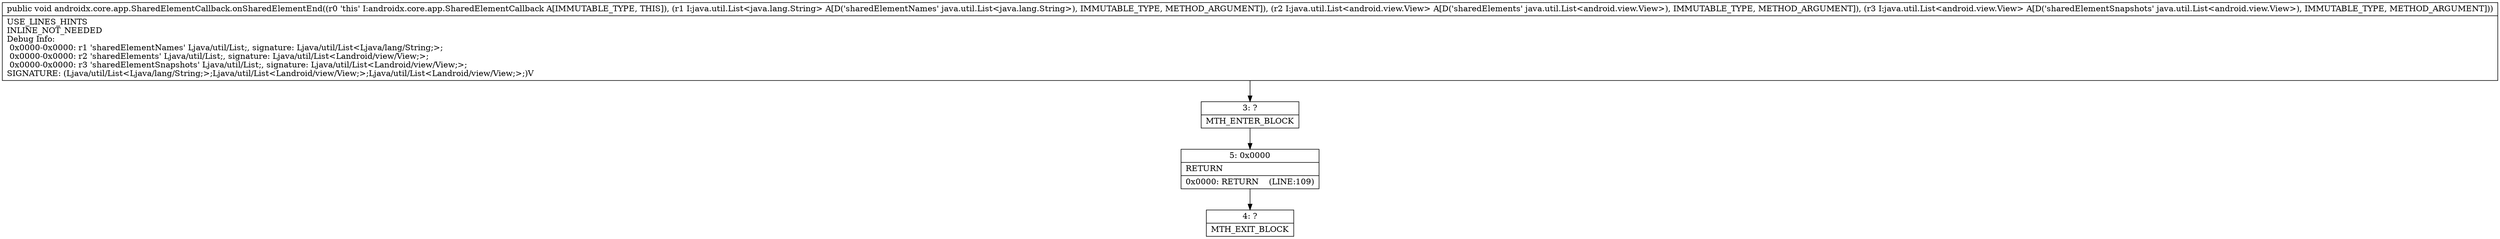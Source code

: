digraph "CFG forandroidx.core.app.SharedElementCallback.onSharedElementEnd(Ljava\/util\/List;Ljava\/util\/List;Ljava\/util\/List;)V" {
Node_3 [shape=record,label="{3\:\ ?|MTH_ENTER_BLOCK\l}"];
Node_5 [shape=record,label="{5\:\ 0x0000|RETURN\l|0x0000: RETURN    (LINE:109)\l}"];
Node_4 [shape=record,label="{4\:\ ?|MTH_EXIT_BLOCK\l}"];
MethodNode[shape=record,label="{public void androidx.core.app.SharedElementCallback.onSharedElementEnd((r0 'this' I:androidx.core.app.SharedElementCallback A[IMMUTABLE_TYPE, THIS]), (r1 I:java.util.List\<java.lang.String\> A[D('sharedElementNames' java.util.List\<java.lang.String\>), IMMUTABLE_TYPE, METHOD_ARGUMENT]), (r2 I:java.util.List\<android.view.View\> A[D('sharedElements' java.util.List\<android.view.View\>), IMMUTABLE_TYPE, METHOD_ARGUMENT]), (r3 I:java.util.List\<android.view.View\> A[D('sharedElementSnapshots' java.util.List\<android.view.View\>), IMMUTABLE_TYPE, METHOD_ARGUMENT]))  | USE_LINES_HINTS\lINLINE_NOT_NEEDED\lDebug Info:\l  0x0000\-0x0000: r1 'sharedElementNames' Ljava\/util\/List;, signature: Ljava\/util\/List\<Ljava\/lang\/String;\>;\l  0x0000\-0x0000: r2 'sharedElements' Ljava\/util\/List;, signature: Ljava\/util\/List\<Landroid\/view\/View;\>;\l  0x0000\-0x0000: r3 'sharedElementSnapshots' Ljava\/util\/List;, signature: Ljava\/util\/List\<Landroid\/view\/View;\>;\lSIGNATURE: (Ljava\/util\/List\<Ljava\/lang\/String;\>;Ljava\/util\/List\<Landroid\/view\/View;\>;Ljava\/util\/List\<Landroid\/view\/View;\>;)V\l}"];
MethodNode -> Node_3;Node_3 -> Node_5;
Node_5 -> Node_4;
}

